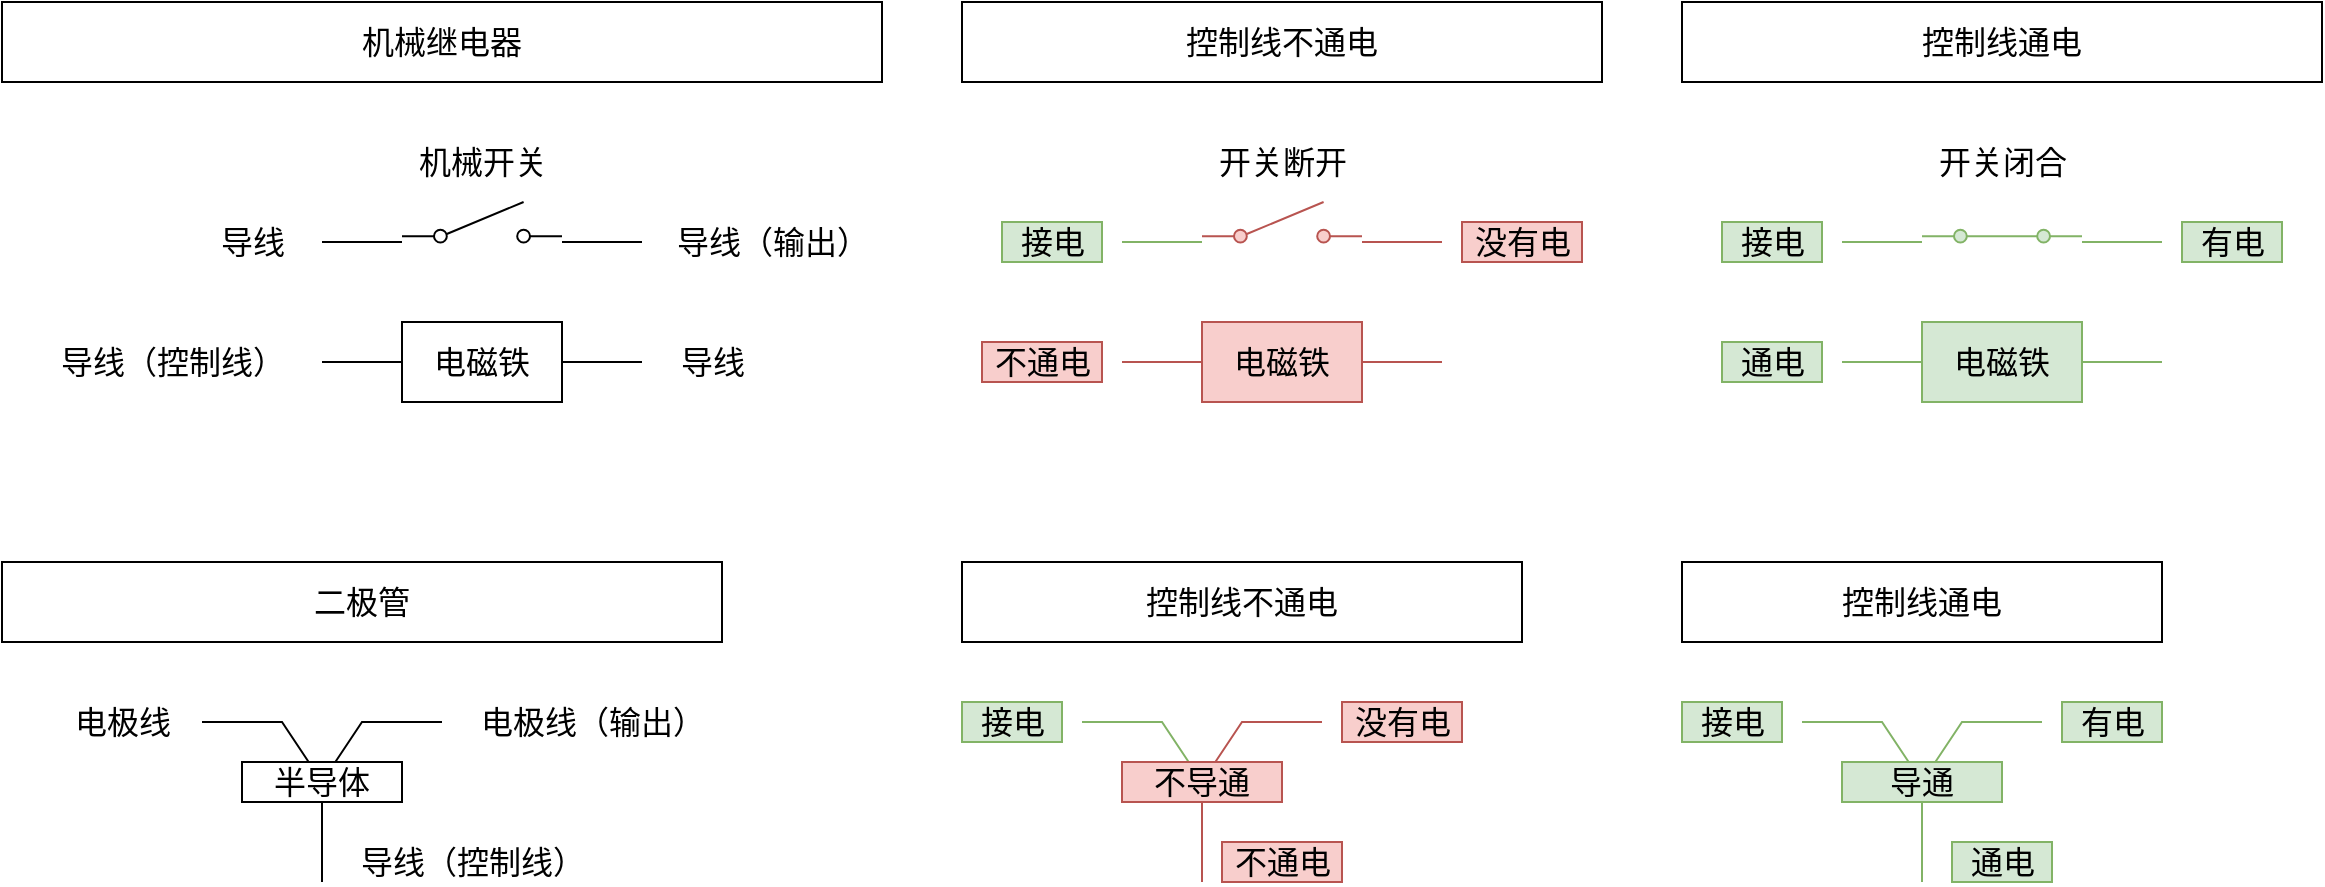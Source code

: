 <mxfile version="17.4.2" type="device"><diagram id="n6hgCIsgHHgJlaZAjlak" name="第 1 页"><mxGraphModel dx="1088" dy="783" grid="1" gridSize="10" guides="0" tooltips="1" connect="0" arrows="0" fold="1" page="1" pageScale="1" pageWidth="827" pageHeight="1169" math="0" shadow="0"><root><mxCell id="0"/><mxCell id="1" parent="0"/><mxCell id="mlIngXAzHb3pUDaN1y7E-1" value="" style="endArrow=none;html=1;rounded=0;fontSize=16;fillColor=#d5e8d4;strokeColor=#82b366;" parent="1" edge="1"><mxGeometry width="50" height="50" relative="1" as="geometry"><mxPoint x="600" y="160" as="sourcePoint"/><mxPoint x="640" y="160" as="targetPoint"/></mxGeometry></mxCell><mxCell id="mlIngXAzHb3pUDaN1y7E-2" value="机械继电器" style="rounded=0;whiteSpace=wrap;html=1;fillColor=none;fontSize=16;" parent="1" vertex="1"><mxGeometry x="40" y="40" width="440" height="40" as="geometry"/></mxCell><mxCell id="mlIngXAzHb3pUDaN1y7E-3" value="" style="shape=mxgraph.electrical.electro-mechanical.singleSwitch;aspect=fixed;elSwitchState=off;fontSize=16;fillColor=#f8cecc;strokeColor=#b85450;" parent="1" vertex="1"><mxGeometry x="640" y="140" width="80" height="21.33" as="geometry"/></mxCell><mxCell id="mlIngXAzHb3pUDaN1y7E-5" value="电磁铁" style="rounded=0;whiteSpace=wrap;html=1;fillColor=#f8cecc;fontSize=16;strokeColor=#b85450;" parent="1" vertex="1"><mxGeometry x="640" y="200" width="80" height="40" as="geometry"/></mxCell><mxCell id="mlIngXAzHb3pUDaN1y7E-6" value="" style="endArrow=none;html=1;rounded=0;fontSize=16;fillColor=#f8cecc;strokeColor=#b85450;" parent="1" edge="1"><mxGeometry width="50" height="50" relative="1" as="geometry"><mxPoint x="600" y="220" as="sourcePoint"/><mxPoint x="640" y="220" as="targetPoint"/></mxGeometry></mxCell><mxCell id="mlIngXAzHb3pUDaN1y7E-8" value="" style="endArrow=none;html=1;rounded=0;fontSize=16;fillColor=#f8cecc;strokeColor=#b85450;" parent="1" edge="1"><mxGeometry width="50" height="50" relative="1" as="geometry"><mxPoint x="720" y="160" as="sourcePoint"/><mxPoint x="760" y="160" as="targetPoint"/></mxGeometry></mxCell><mxCell id="mlIngXAzHb3pUDaN1y7E-9" value="" style="endArrow=none;html=1;rounded=0;fontSize=16;fillColor=#f8cecc;strokeColor=#b85450;" parent="1" edge="1"><mxGeometry width="50" height="50" relative="1" as="geometry"><mxPoint x="720" y="220" as="sourcePoint"/><mxPoint x="760" y="220" as="targetPoint"/></mxGeometry></mxCell><mxCell id="mlIngXAzHb3pUDaN1y7E-11" value="" style="endArrow=none;html=1;rounded=0;fontSize=16;fillColor=#d5e8d4;strokeColor=#82b366;" parent="1" edge="1"><mxGeometry width="50" height="50" relative="1" as="geometry"><mxPoint x="960" y="160" as="sourcePoint"/><mxPoint x="1000" y="160" as="targetPoint"/></mxGeometry></mxCell><mxCell id="mlIngXAzHb3pUDaN1y7E-13" value="电磁铁" style="rounded=0;whiteSpace=wrap;html=1;fillColor=#d5e8d4;fontSize=16;strokeColor=#82b366;" parent="1" vertex="1"><mxGeometry x="1000" y="200" width="80" height="40" as="geometry"/></mxCell><mxCell id="mlIngXAzHb3pUDaN1y7E-14" value="" style="endArrow=none;html=1;rounded=0;fontSize=16;fillColor=#d5e8d4;strokeColor=#82b366;" parent="1" edge="1"><mxGeometry width="50" height="50" relative="1" as="geometry"><mxPoint x="960" y="220" as="sourcePoint"/><mxPoint x="1000" y="220" as="targetPoint"/></mxGeometry></mxCell><mxCell id="mlIngXAzHb3pUDaN1y7E-16" value="" style="endArrow=none;html=1;rounded=0;fontSize=16;fillColor=#d5e8d4;strokeColor=#82b366;" parent="1" edge="1"><mxGeometry width="50" height="50" relative="1" as="geometry"><mxPoint x="1080" y="160" as="sourcePoint"/><mxPoint x="1120" y="160" as="targetPoint"/></mxGeometry></mxCell><mxCell id="mlIngXAzHb3pUDaN1y7E-17" value="" style="endArrow=none;html=1;rounded=0;fontSize=16;fillColor=#d5e8d4;strokeColor=#82b366;" parent="1" edge="1"><mxGeometry width="50" height="50" relative="1" as="geometry"><mxPoint x="1080" y="220" as="sourcePoint"/><mxPoint x="1120" y="220" as="targetPoint"/></mxGeometry></mxCell><mxCell id="mlIngXAzHb3pUDaN1y7E-19" value="" style="shape=mxgraph.electrical.electro-mechanical.singleSwitch;aspect=fixed;elSwitchState=on;fontSize=16;fillColor=#d5e8d4;strokeColor=#82b366;" parent="1" vertex="1"><mxGeometry x="1000" y="140" width="80" height="21.33" as="geometry"/></mxCell><mxCell id="mlIngXAzHb3pUDaN1y7E-20" value="通电" style="text;html=1;align=center;verticalAlign=middle;resizable=0;points=[];autosize=1;strokeColor=#82b366;fillColor=#d5e8d4;fontSize=16;" parent="1" vertex="1"><mxGeometry x="900" y="210" width="50" height="20" as="geometry"/></mxCell><mxCell id="mlIngXAzHb3pUDaN1y7E-21" value="不通电" style="text;html=1;align=center;verticalAlign=middle;resizable=0;points=[];autosize=1;strokeColor=#b85450;fillColor=#f8cecc;fontSize=16;" parent="1" vertex="1"><mxGeometry x="530" y="210" width="60" height="20" as="geometry"/></mxCell><mxCell id="mlIngXAzHb3pUDaN1y7E-22" value="没有电" style="text;html=1;align=center;verticalAlign=middle;resizable=0;points=[];autosize=1;strokeColor=#b85450;fillColor=#f8cecc;fontSize=16;" parent="1" vertex="1"><mxGeometry x="770" y="150" width="60" height="20" as="geometry"/></mxCell><mxCell id="mlIngXAzHb3pUDaN1y7E-23" value="有电" style="text;html=1;align=center;verticalAlign=middle;resizable=0;points=[];autosize=1;strokeColor=#82b366;fillColor=#d5e8d4;fontSize=16;" parent="1" vertex="1"><mxGeometry x="1130" y="150" width="50" height="20" as="geometry"/></mxCell><mxCell id="mlIngXAzHb3pUDaN1y7E-24" value="控制线不通电" style="rounded=0;whiteSpace=wrap;html=1;fillColor=none;fontSize=16;" parent="1" vertex="1"><mxGeometry x="520" y="40" width="320" height="40" as="geometry"/></mxCell><mxCell id="mlIngXAzHb3pUDaN1y7E-25" value="控制线通电" style="rounded=0;whiteSpace=wrap;html=1;fillColor=none;fontSize=16;" parent="1" vertex="1"><mxGeometry x="880" y="40" width="320" height="40" as="geometry"/></mxCell><mxCell id="mlIngXAzHb3pUDaN1y7E-28" value="二极管" style="rounded=0;whiteSpace=wrap;html=1;fillColor=none;fontSize=16;" parent="1" vertex="1"><mxGeometry x="40" y="320" width="360" height="40" as="geometry"/></mxCell><mxCell id="mlIngXAzHb3pUDaN1y7E-30" value="" style="endArrow=none;html=1;rounded=0;fontSize=16;strokeColor=#000000;" parent="1" edge="1"><mxGeometry width="50" height="50" relative="1" as="geometry"><mxPoint x="200" y="440" as="sourcePoint"/><mxPoint x="200" y="480" as="targetPoint"/></mxGeometry></mxCell><mxCell id="mlIngXAzHb3pUDaN1y7E-31" value="" style="endArrow=none;html=1;rounded=0;fontSize=16;strokeColor=#000000;" parent="1" source="_iXHnVWkbm09XzqmM69j-1" edge="1"><mxGeometry width="50" height="50" relative="1" as="geometry"><mxPoint x="180" y="430" as="sourcePoint"/><mxPoint x="140" y="400" as="targetPoint"/><Array as="points"><mxPoint x="180" y="400"/></Array></mxGeometry></mxCell><mxCell id="mlIngXAzHb3pUDaN1y7E-32" value="" style="endArrow=none;html=1;rounded=0;fontSize=16;strokeColor=#000000;" parent="1" source="_iXHnVWkbm09XzqmM69j-1" edge="1"><mxGeometry width="50" height="50" relative="1" as="geometry"><mxPoint x="220" y="430" as="sourcePoint"/><mxPoint x="260" y="400" as="targetPoint"/><Array as="points"><mxPoint x="220" y="400"/></Array></mxGeometry></mxCell><mxCell id="mlIngXAzHb3pUDaN1y7E-38" value="电极线" style="text;html=1;align=center;verticalAlign=middle;resizable=0;points=[];autosize=1;strokeColor=none;fillColor=none;fontSize=16;container=0;" parent="1" vertex="1"><mxGeometry x="69.998" y="390" width="60" height="20" as="geometry"/></mxCell><mxCell id="mlIngXAzHb3pUDaN1y7E-39" value="电极线（输出）" style="text;html=1;align=center;verticalAlign=middle;resizable=0;points=[];autosize=1;strokeColor=none;fillColor=none;fontSize=16;container=0;" parent="1" vertex="1"><mxGeometry x="269.998" y="390" width="130" height="20" as="geometry"/></mxCell><mxCell id="mlIngXAzHb3pUDaN1y7E-40" value="" style="endArrow=none;html=1;rounded=0;fontSize=16;" parent="1" edge="1"><mxGeometry width="50" height="50" relative="1" as="geometry"><mxPoint x="200" y="160" as="sourcePoint"/><mxPoint x="240" y="160" as="targetPoint"/></mxGeometry></mxCell><mxCell id="mlIngXAzHb3pUDaN1y7E-41" value="" style="shape=mxgraph.electrical.electro-mechanical.singleSwitch;aspect=fixed;elSwitchState=off;fontSize=16;" parent="1" vertex="1"><mxGeometry x="240" y="140" width="80" height="21.33" as="geometry"/></mxCell><mxCell id="mlIngXAzHb3pUDaN1y7E-42" value="电磁铁" style="rounded=0;whiteSpace=wrap;html=1;fontSize=16;" parent="1" vertex="1"><mxGeometry x="240" y="200" width="80" height="40" as="geometry"/></mxCell><mxCell id="mlIngXAzHb3pUDaN1y7E-43" value="" style="endArrow=none;html=1;rounded=0;fontSize=16;" parent="1" edge="1"><mxGeometry width="50" height="50" relative="1" as="geometry"><mxPoint x="200" y="220" as="sourcePoint"/><mxPoint x="240" y="220" as="targetPoint"/></mxGeometry></mxCell><mxCell id="mlIngXAzHb3pUDaN1y7E-44" value="导线（控制线）" style="text;html=1;align=center;verticalAlign=middle;resizable=0;points=[];autosize=1;fontSize=16;" parent="1" vertex="1"><mxGeometry x="60" y="210" width="130" height="20" as="geometry"/></mxCell><mxCell id="mlIngXAzHb3pUDaN1y7E-45" value="" style="endArrow=none;html=1;rounded=0;fontSize=16;" parent="1" edge="1"><mxGeometry width="50" height="50" relative="1" as="geometry"><mxPoint x="320" y="160" as="sourcePoint"/><mxPoint x="360" y="160" as="targetPoint"/></mxGeometry></mxCell><mxCell id="mlIngXAzHb3pUDaN1y7E-46" value="" style="endArrow=none;html=1;rounded=0;fontSize=16;" parent="1" edge="1"><mxGeometry width="50" height="50" relative="1" as="geometry"><mxPoint x="320" y="220" as="sourcePoint"/><mxPoint x="360" y="220" as="targetPoint"/></mxGeometry></mxCell><mxCell id="mlIngXAzHb3pUDaN1y7E-52" value="导线" style="text;html=1;align=center;verticalAlign=middle;resizable=0;points=[];autosize=1;fontSize=16;" parent="1" vertex="1"><mxGeometry x="140" y="150" width="50" height="20" as="geometry"/></mxCell><mxCell id="mlIngXAzHb3pUDaN1y7E-54" value="导线（输出）" style="text;html=1;align=center;verticalAlign=middle;resizable=0;points=[];autosize=1;fontSize=16;" parent="1" vertex="1"><mxGeometry x="370" y="150" width="110" height="20" as="geometry"/></mxCell><mxCell id="mlIngXAzHb3pUDaN1y7E-55" value="导线" style="text;html=1;align=center;verticalAlign=middle;resizable=0;points=[];autosize=1;fontSize=16;" parent="1" vertex="1"><mxGeometry x="370" y="210" width="50" height="20" as="geometry"/></mxCell><mxCell id="mlIngXAzHb3pUDaN1y7E-56" value="机械开关" style="text;html=1;align=center;verticalAlign=middle;resizable=0;points=[];autosize=1;fontSize=16;" parent="1" vertex="1"><mxGeometry x="240" y="110" width="80" height="20" as="geometry"/></mxCell><mxCell id="mlIngXAzHb3pUDaN1y7E-57" value="控制线不通电" style="rounded=0;whiteSpace=wrap;html=1;fillColor=none;fontSize=16;" parent="1" vertex="1"><mxGeometry x="520" y="320" width="280" height="40" as="geometry"/></mxCell><mxCell id="mlIngXAzHb3pUDaN1y7E-66" value="控制线通电" style="rounded=0;whiteSpace=wrap;html=1;fillColor=none;fontSize=16;" parent="1" vertex="1"><mxGeometry x="880" y="320" width="240" height="40" as="geometry"/></mxCell><mxCell id="mlIngXAzHb3pUDaN1y7E-81" value="导线（控制线）" style="text;html=1;align=center;verticalAlign=middle;resizable=0;points=[];autosize=1;fontSize=16;" parent="1" vertex="1"><mxGeometry x="210" y="460" width="130" height="20" as="geometry"/></mxCell><mxCell id="mlIngXAzHb3pUDaN1y7E-265" value="接电" style="text;html=1;align=center;verticalAlign=middle;resizable=0;points=[];autosize=1;strokeColor=#82b366;fillColor=#d5e8d4;fontSize=16;container=0;" parent="1" vertex="1"><mxGeometry x="539.998" y="150" width="50" height="20" as="geometry"/></mxCell><mxCell id="mlIngXAzHb3pUDaN1y7E-266" value="接电" style="text;html=1;align=center;verticalAlign=middle;resizable=0;points=[];autosize=1;strokeColor=#82b366;fillColor=#d5e8d4;fontSize=16;container=0;" parent="1" vertex="1"><mxGeometry x="899.998" y="150" width="50" height="20" as="geometry"/></mxCell><mxCell id="_iXHnVWkbm09XzqmM69j-1" value="&lt;span style=&quot;font-size: 16px&quot;&gt;半导体&lt;/span&gt;" style="rounded=0;whiteSpace=wrap;html=1;" parent="1" vertex="1"><mxGeometry x="160" y="420" width="80" height="20" as="geometry"/></mxCell><mxCell id="_iXHnVWkbm09XzqmM69j-9" value="" style="endArrow=none;html=1;rounded=0;fontSize=16;strokeColor=#b85450;fillColor=#f8cecc;" parent="1" edge="1"><mxGeometry width="50" height="50" relative="1" as="geometry"><mxPoint x="640.0" y="440" as="sourcePoint"/><mxPoint x="640.0" y="480" as="targetPoint"/></mxGeometry></mxCell><mxCell id="_iXHnVWkbm09XzqmM69j-10" value="" style="endArrow=none;html=1;rounded=0;fontSize=16;strokeColor=#82b366;fillColor=#d5e8d4;" parent="1" source="_iXHnVWkbm09XzqmM69j-15" edge="1"><mxGeometry width="50" height="50" relative="1" as="geometry"><mxPoint x="620" y="430" as="sourcePoint"/><mxPoint x="580.0" y="400" as="targetPoint"/><Array as="points"><mxPoint x="620" y="400"/></Array></mxGeometry></mxCell><mxCell id="_iXHnVWkbm09XzqmM69j-11" value="" style="endArrow=none;html=1;rounded=0;fontSize=16;strokeColor=#b85450;fillColor=#f8cecc;" parent="1" source="_iXHnVWkbm09XzqmM69j-15" edge="1"><mxGeometry width="50" height="50" relative="1" as="geometry"><mxPoint x="660" y="430" as="sourcePoint"/><mxPoint x="700.0" y="400" as="targetPoint"/><Array as="points"><mxPoint x="660" y="400"/></Array></mxGeometry></mxCell><mxCell id="_iXHnVWkbm09XzqmM69j-15" value="&lt;span style=&quot;font-size: 16px&quot;&gt;不导通&lt;/span&gt;" style="rounded=0;whiteSpace=wrap;html=1;fillColor=#f8cecc;strokeColor=#b85450;" parent="1" vertex="1"><mxGeometry x="600" y="420" width="80" height="20" as="geometry"/></mxCell><mxCell id="_iXHnVWkbm09XzqmM69j-16" value="接电" style="text;html=1;align=center;verticalAlign=middle;resizable=0;points=[];autosize=1;strokeColor=#82b366;fillColor=#d5e8d4;fontSize=16;container=0;" parent="1" vertex="1"><mxGeometry x="519.998" y="390" width="50" height="20" as="geometry"/></mxCell><mxCell id="_iXHnVWkbm09XzqmM69j-17" value="有电" style="text;html=1;align=center;verticalAlign=middle;resizable=0;points=[];autosize=1;strokeColor=#82b366;fillColor=#d5e8d4;fontSize=16;" parent="1" vertex="1"><mxGeometry x="1070" y="390" width="50" height="20" as="geometry"/></mxCell><mxCell id="_iXHnVWkbm09XzqmM69j-18" value="没有电" style="text;html=1;align=center;verticalAlign=middle;resizable=0;points=[];autosize=1;strokeColor=#b85450;fillColor=#f8cecc;fontSize=16;" parent="1" vertex="1"><mxGeometry x="710" y="390" width="60" height="20" as="geometry"/></mxCell><mxCell id="_iXHnVWkbm09XzqmM69j-19" value="不通电" style="text;html=1;align=center;verticalAlign=middle;resizable=0;points=[];autosize=1;strokeColor=#b85450;fillColor=#f8cecc;fontSize=16;" parent="1" vertex="1"><mxGeometry x="650" y="460" width="60" height="20" as="geometry"/></mxCell><mxCell id="_iXHnVWkbm09XzqmM69j-20" value="" style="endArrow=none;html=1;rounded=0;fontSize=16;strokeColor=#82b366;fillColor=#d5e8d4;" parent="1" edge="1"><mxGeometry width="50" height="50" relative="1" as="geometry"><mxPoint x="1000.0" y="440" as="sourcePoint"/><mxPoint x="1000.0" y="480" as="targetPoint"/></mxGeometry></mxCell><mxCell id="_iXHnVWkbm09XzqmM69j-21" value="" style="endArrow=none;html=1;rounded=0;fontSize=16;strokeColor=#82b366;fillColor=#d5e8d4;" parent="1" source="_iXHnVWkbm09XzqmM69j-23" edge="1"><mxGeometry width="50" height="50" relative="1" as="geometry"><mxPoint x="980" y="430" as="sourcePoint"/><mxPoint x="940.0" y="400" as="targetPoint"/><Array as="points"><mxPoint x="980" y="400"/></Array></mxGeometry></mxCell><mxCell id="_iXHnVWkbm09XzqmM69j-22" value="" style="endArrow=none;html=1;rounded=0;fontSize=16;strokeColor=#82b366;fillColor=#d5e8d4;" parent="1" source="_iXHnVWkbm09XzqmM69j-23" edge="1"><mxGeometry width="50" height="50" relative="1" as="geometry"><mxPoint x="1020" y="430" as="sourcePoint"/><mxPoint x="1060.0" y="400" as="targetPoint"/><Array as="points"><mxPoint x="1020" y="400"/></Array></mxGeometry></mxCell><mxCell id="_iXHnVWkbm09XzqmM69j-23" value="&lt;span style=&quot;font-size: 16px&quot;&gt;导通&lt;/span&gt;" style="rounded=0;whiteSpace=wrap;html=1;fillColor=#d5e8d4;strokeColor=#82b366;" parent="1" vertex="1"><mxGeometry x="960" y="420" width="80" height="20" as="geometry"/></mxCell><mxCell id="_iXHnVWkbm09XzqmM69j-24" value="接电" style="text;html=1;align=center;verticalAlign=middle;resizable=0;points=[];autosize=1;strokeColor=#82b366;fillColor=#d5e8d4;fontSize=16;container=0;" parent="1" vertex="1"><mxGeometry x="879.998" y="390" width="50" height="20" as="geometry"/></mxCell><mxCell id="_iXHnVWkbm09XzqmM69j-26" value="通电" style="text;html=1;align=center;verticalAlign=middle;resizable=0;points=[];autosize=1;strokeColor=#82b366;fillColor=#d5e8d4;fontSize=16;" parent="1" vertex="1"><mxGeometry x="1015" y="460" width="50" height="20" as="geometry"/></mxCell><mxCell id="_iXHnVWkbm09XzqmM69j-94" value="开关断开" style="text;html=1;align=center;verticalAlign=middle;resizable=0;points=[];autosize=1;fontSize=16;" parent="1" vertex="1"><mxGeometry x="640" y="110" width="80" height="20" as="geometry"/></mxCell><mxCell id="_iXHnVWkbm09XzqmM69j-95" value="开关闭合" style="text;html=1;align=center;verticalAlign=middle;resizable=0;points=[];autosize=1;fontSize=16;" parent="1" vertex="1"><mxGeometry x="1000" y="110" width="80" height="20" as="geometry"/></mxCell></root></mxGraphModel></diagram></mxfile>